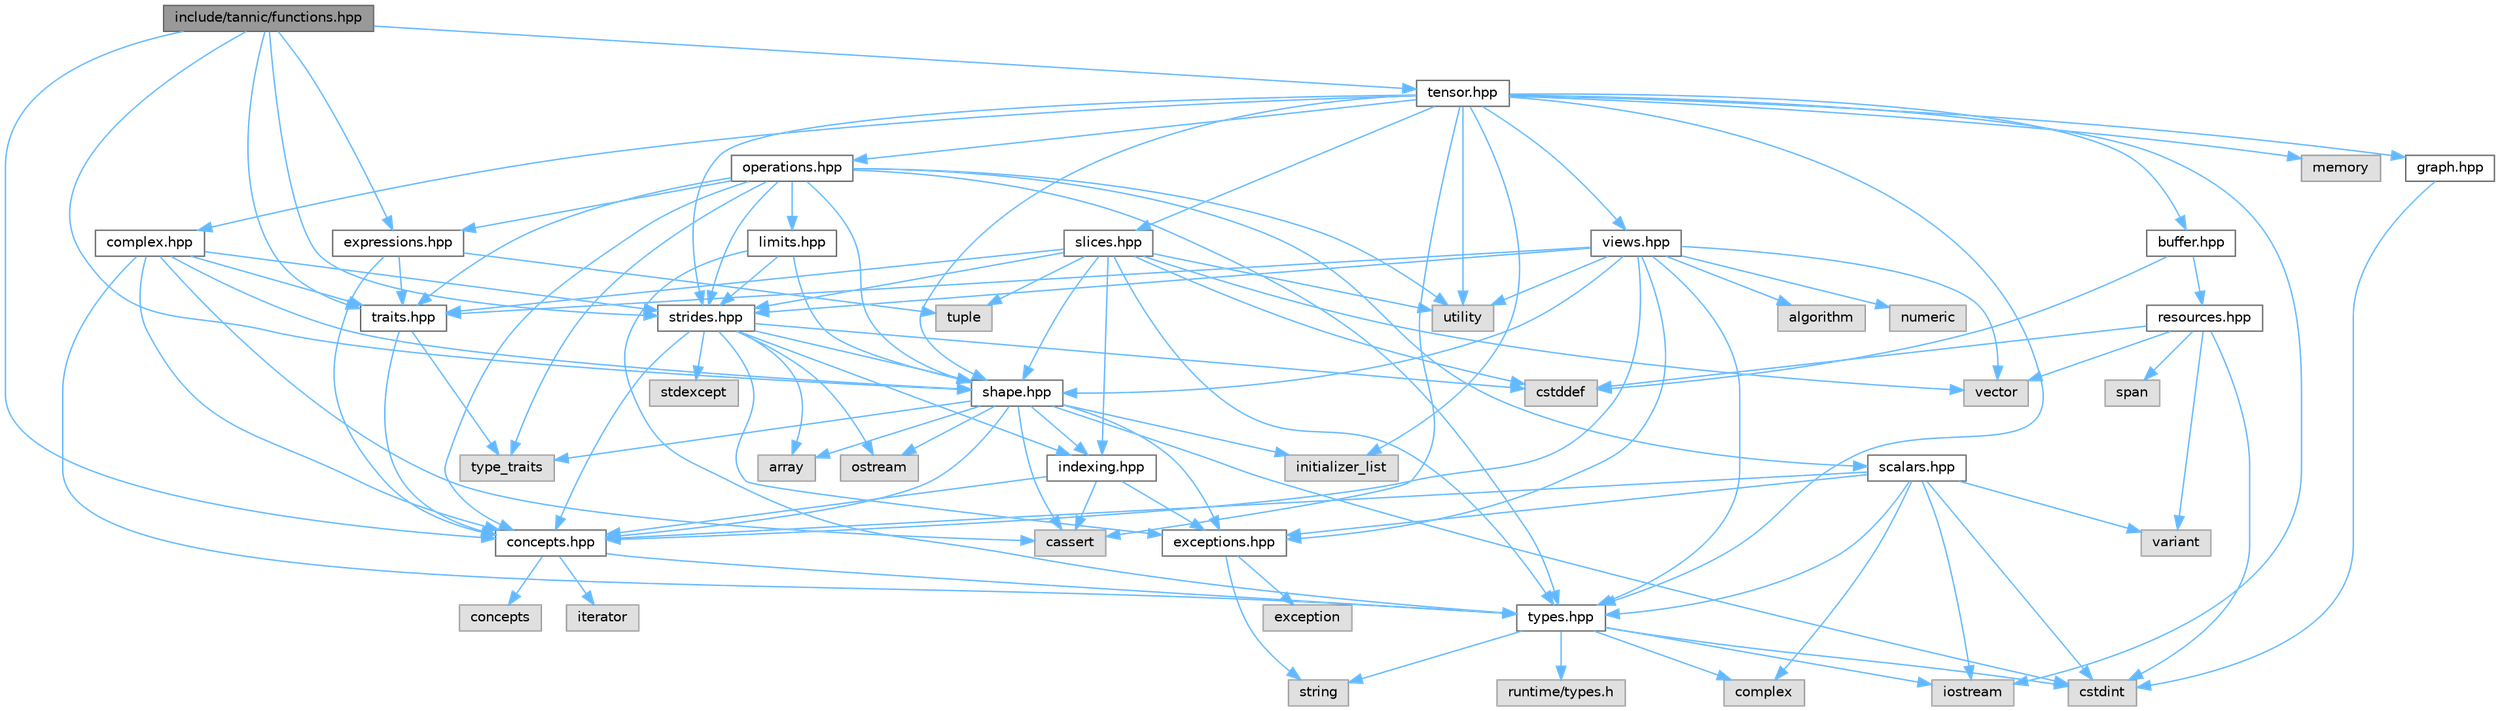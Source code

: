 digraph "include/tannic/functions.hpp"
{
 // LATEX_PDF_SIZE
  bgcolor="transparent";
  edge [fontname=Helvetica,fontsize=10,labelfontname=Helvetica,labelfontsize=10];
  node [fontname=Helvetica,fontsize=10,shape=box,height=0.2,width=0.4];
  Node1 [id="Node000001",label="include/tannic/functions.hpp",height=0.2,width=0.4,color="gray40", fillcolor="grey60", style="filled", fontcolor="black",tooltip="Defines mathematical function operations for tensor expressions."];
  Node1 -> Node2 [id="edge109_Node000001_Node000002",color="steelblue1",style="solid",tooltip=" "];
  Node2 [id="Node000002",label="concepts.hpp",height=0.2,width=0.4,color="grey40", fillcolor="white", style="filled",URL="$d7/dd8/concepts_8hpp.html",tooltip="Defines core C++20 concepts used throughout the Tannic Tensor Library."];
  Node2 -> Node3 [id="edge110_Node000002_Node000003",color="steelblue1",style="solid",tooltip=" "];
  Node3 [id="Node000003",label="concepts",height=0.2,width=0.4,color="grey60", fillcolor="#E0E0E0", style="filled",tooltip=" "];
  Node2 -> Node4 [id="edge111_Node000002_Node000004",color="steelblue1",style="solid",tooltip=" "];
  Node4 [id="Node000004",label="iterator",height=0.2,width=0.4,color="grey60", fillcolor="#E0E0E0", style="filled",tooltip=" "];
  Node2 -> Node5 [id="edge112_Node000002_Node000005",color="steelblue1",style="solid",tooltip=" "];
  Node5 [id="Node000005",label="types.hpp",height=0.2,width=0.4,color="grey40", fillcolor="white", style="filled",URL="$dd/de3/types_8hpp.html",tooltip="Core type system for the Tannic Tensor Library."];
  Node5 -> Node6 [id="edge113_Node000005_Node000006",color="steelblue1",style="solid",tooltip=" "];
  Node6 [id="Node000006",label="iostream",height=0.2,width=0.4,color="grey60", fillcolor="#E0E0E0", style="filled",tooltip=" "];
  Node5 -> Node7 [id="edge114_Node000005_Node000007",color="steelblue1",style="solid",tooltip=" "];
  Node7 [id="Node000007",label="cstdint",height=0.2,width=0.4,color="grey60", fillcolor="#E0E0E0", style="filled",tooltip=" "];
  Node5 -> Node8 [id="edge115_Node000005_Node000008",color="steelblue1",style="solid",tooltip=" "];
  Node8 [id="Node000008",label="string",height=0.2,width=0.4,color="grey60", fillcolor="#E0E0E0", style="filled",tooltip=" "];
  Node5 -> Node9 [id="edge116_Node000005_Node000009",color="steelblue1",style="solid",tooltip=" "];
  Node9 [id="Node000009",label="complex",height=0.2,width=0.4,color="grey60", fillcolor="#E0E0E0", style="filled",tooltip=" "];
  Node5 -> Node10 [id="edge117_Node000005_Node000010",color="steelblue1",style="solid",tooltip=" "];
  Node10 [id="Node000010",label="runtime/types.h",height=0.2,width=0.4,color="grey60", fillcolor="#E0E0E0", style="filled",tooltip=" "];
  Node1 -> Node11 [id="edge118_Node000001_Node000011",color="steelblue1",style="solid",tooltip=" "];
  Node11 [id="Node000011",label="expressions.hpp",height=0.2,width=0.4,color="grey40", fillcolor="white", style="filled",URL="$d5/d8b/expressions_8hpp.html",tooltip=" "];
  Node11 -> Node12 [id="edge119_Node000011_Node000012",color="steelblue1",style="solid",tooltip=" "];
  Node12 [id="Node000012",label="tuple",height=0.2,width=0.4,color="grey60", fillcolor="#E0E0E0", style="filled",tooltip=" "];
  Node11 -> Node13 [id="edge120_Node000011_Node000013",color="steelblue1",style="solid",tooltip=" "];
  Node13 [id="Node000013",label="traits.hpp",height=0.2,width=0.4,color="grey40", fillcolor="white", style="filled",URL="$df/d73/traits_8hpp.html",tooltip=" "];
  Node13 -> Node14 [id="edge121_Node000013_Node000014",color="steelblue1",style="solid",tooltip=" "];
  Node14 [id="Node000014",label="type_traits",height=0.2,width=0.4,color="grey60", fillcolor="#E0E0E0", style="filled",tooltip=" "];
  Node13 -> Node2 [id="edge122_Node000013_Node000002",color="steelblue1",style="solid",tooltip=" "];
  Node11 -> Node2 [id="edge123_Node000011_Node000002",color="steelblue1",style="solid",tooltip=" "];
  Node1 -> Node13 [id="edge124_Node000001_Node000013",color="steelblue1",style="solid",tooltip=" "];
  Node1 -> Node15 [id="edge125_Node000001_Node000015",color="steelblue1",style="solid",tooltip=" "];
  Node15 [id="Node000015",label="shape.hpp",height=0.2,width=0.4,color="grey40", fillcolor="white", style="filled",URL="$d3/d30/shape_8hpp.html",tooltip="Defines the Shape class for representing tensor dimensions."];
  Node15 -> Node14 [id="edge126_Node000015_Node000014",color="steelblue1",style="solid",tooltip=" "];
  Node15 -> Node16 [id="edge127_Node000015_Node000016",color="steelblue1",style="solid",tooltip=" "];
  Node16 [id="Node000016",label="array",height=0.2,width=0.4,color="grey60", fillcolor="#E0E0E0", style="filled",tooltip=" "];
  Node15 -> Node7 [id="edge128_Node000015_Node000007",color="steelblue1",style="solid",tooltip=" "];
  Node15 -> Node17 [id="edge129_Node000015_Node000017",color="steelblue1",style="solid",tooltip=" "];
  Node17 [id="Node000017",label="cassert",height=0.2,width=0.4,color="grey60", fillcolor="#E0E0E0", style="filled",tooltip=" "];
  Node15 -> Node18 [id="edge130_Node000015_Node000018",color="steelblue1",style="solid",tooltip=" "];
  Node18 [id="Node000018",label="initializer_list",height=0.2,width=0.4,color="grey60", fillcolor="#E0E0E0", style="filled",tooltip=" "];
  Node15 -> Node19 [id="edge131_Node000015_Node000019",color="steelblue1",style="solid",tooltip=" "];
  Node19 [id="Node000019",label="ostream",height=0.2,width=0.4,color="grey60", fillcolor="#E0E0E0", style="filled",tooltip=" "];
  Node15 -> Node2 [id="edge132_Node000015_Node000002",color="steelblue1",style="solid",tooltip=" "];
  Node15 -> Node20 [id="edge133_Node000015_Node000020",color="steelblue1",style="solid",tooltip=" "];
  Node20 [id="Node000020",label="indexing.hpp",height=0.2,width=0.4,color="grey40", fillcolor="white", style="filled",URL="$d7/d1d/indexing_8hpp.html",tooltip="Utilities for index normalization and slicing ranges in the Tannic Tensor Library."];
  Node20 -> Node17 [id="edge134_Node000020_Node000017",color="steelblue1",style="solid",tooltip=" "];
  Node20 -> Node2 [id="edge135_Node000020_Node000002",color="steelblue1",style="solid",tooltip=" "];
  Node20 -> Node21 [id="edge136_Node000020_Node000021",color="steelblue1",style="solid",tooltip=" "];
  Node21 [id="Node000021",label="exceptions.hpp",height=0.2,width=0.4,color="grey40", fillcolor="white", style="filled",URL="$da/d49/exceptions_8hpp.html",tooltip="Defines the exceptions used in the library."];
  Node21 -> Node22 [id="edge137_Node000021_Node000022",color="steelblue1",style="solid",tooltip=" "];
  Node22 [id="Node000022",label="exception",height=0.2,width=0.4,color="grey60", fillcolor="#E0E0E0", style="filled",tooltip=" "];
  Node21 -> Node8 [id="edge138_Node000021_Node000008",color="steelblue1",style="solid",tooltip=" "];
  Node15 -> Node21 [id="edge139_Node000015_Node000021",color="steelblue1",style="solid",tooltip=" "];
  Node1 -> Node23 [id="edge140_Node000001_Node000023",color="steelblue1",style="solid",tooltip=" "];
  Node23 [id="Node000023",label="strides.hpp",height=0.2,width=0.4,color="grey40", fillcolor="white", style="filled",URL="$d7/d08/strides_8hpp.html",tooltip="Memory layout specification for tensor dimensions in the Tannic Tensor Library."];
  Node23 -> Node16 [id="edge141_Node000023_Node000016",color="steelblue1",style="solid",tooltip=" "];
  Node23 -> Node24 [id="edge142_Node000023_Node000024",color="steelblue1",style="solid",tooltip=" "];
  Node24 [id="Node000024",label="cstddef",height=0.2,width=0.4,color="grey60", fillcolor="#E0E0E0", style="filled",tooltip=" "];
  Node23 -> Node25 [id="edge143_Node000023_Node000025",color="steelblue1",style="solid",tooltip=" "];
  Node25 [id="Node000025",label="stdexcept",height=0.2,width=0.4,color="grey60", fillcolor="#E0E0E0", style="filled",tooltip=" "];
  Node23 -> Node19 [id="edge144_Node000023_Node000019",color="steelblue1",style="solid",tooltip=" "];
  Node23 -> Node2 [id="edge145_Node000023_Node000002",color="steelblue1",style="solid",tooltip=" "];
  Node23 -> Node15 [id="edge146_Node000023_Node000015",color="steelblue1",style="solid",tooltip=" "];
  Node23 -> Node20 [id="edge147_Node000023_Node000020",color="steelblue1",style="solid",tooltip=" "];
  Node23 -> Node21 [id="edge148_Node000023_Node000021",color="steelblue1",style="solid",tooltip=" "];
  Node1 -> Node26 [id="edge149_Node000001_Node000026",color="steelblue1",style="solid",tooltip=" "];
  Node26 [id="Node000026",label="tensor.hpp",height=0.2,width=0.4,color="grey40", fillcolor="white", style="filled",URL="$d3/d8b/tensor_8hpp.html",tooltip="Core multidimensional tensor class for the Tannic Tensor Library."];
  Node26 -> Node6 [id="edge150_Node000026_Node000006",color="steelblue1",style="solid",tooltip=" "];
  Node26 -> Node27 [id="edge151_Node000026_Node000027",color="steelblue1",style="solid",tooltip=" "];
  Node27 [id="Node000027",label="memory",height=0.2,width=0.4,color="grey60", fillcolor="#E0E0E0", style="filled",tooltip=" "];
  Node26 -> Node17 [id="edge152_Node000026_Node000017",color="steelblue1",style="solid",tooltip=" "];
  Node26 -> Node28 [id="edge153_Node000026_Node000028",color="steelblue1",style="solid",tooltip=" "];
  Node28 [id="Node000028",label="utility",height=0.2,width=0.4,color="grey60", fillcolor="#E0E0E0", style="filled",tooltip=" "];
  Node26 -> Node18 [id="edge154_Node000026_Node000018",color="steelblue1",style="solid",tooltip=" "];
  Node26 -> Node5 [id="edge155_Node000026_Node000005",color="steelblue1",style="solid",tooltip=" "];
  Node26 -> Node15 [id="edge156_Node000026_Node000015",color="steelblue1",style="solid",tooltip=" "];
  Node26 -> Node23 [id="edge157_Node000026_Node000023",color="steelblue1",style="solid",tooltip=" "];
  Node26 -> Node29 [id="edge158_Node000026_Node000029",color="steelblue1",style="solid",tooltip=" "];
  Node29 [id="Node000029",label="buffer.hpp",height=0.2,width=0.4,color="grey40", fillcolor="white", style="filled",URL="$da/d1d/buffer_8hpp.html",tooltip="Memory buffer management for tensor storage."];
  Node29 -> Node24 [id="edge159_Node000029_Node000024",color="steelblue1",style="solid",tooltip=" "];
  Node29 -> Node30 [id="edge160_Node000029_Node000030",color="steelblue1",style="solid",tooltip=" "];
  Node30 [id="Node000030",label="resources.hpp",height=0.2,width=0.4,color="grey40", fillcolor="white", style="filled",URL="$d1/dee/resources_8hpp.html",tooltip="Memory resource management for heterogeneous computing."];
  Node30 -> Node7 [id="edge161_Node000030_Node000007",color="steelblue1",style="solid",tooltip=" "];
  Node30 -> Node24 [id="edge162_Node000030_Node000024",color="steelblue1",style="solid",tooltip=" "];
  Node30 -> Node31 [id="edge163_Node000030_Node000031",color="steelblue1",style="solid",tooltip=" "];
  Node31 [id="Node000031",label="span",height=0.2,width=0.4,color="grey60", fillcolor="#E0E0E0", style="filled",tooltip=" "];
  Node30 -> Node32 [id="edge164_Node000030_Node000032",color="steelblue1",style="solid",tooltip=" "];
  Node32 [id="Node000032",label="vector",height=0.2,width=0.4,color="grey60", fillcolor="#E0E0E0", style="filled",tooltip=" "];
  Node30 -> Node33 [id="edge165_Node000030_Node000033",color="steelblue1",style="solid",tooltip=" "];
  Node33 [id="Node000033",label="variant",height=0.2,width=0.4,color="grey60", fillcolor="#E0E0E0", style="filled",tooltip=" "];
  Node26 -> Node34 [id="edge166_Node000026_Node000034",color="steelblue1",style="solid",tooltip=" "];
  Node34 [id="Node000034",label="slices.hpp",height=0.2,width=0.4,color="grey40", fillcolor="white", style="filled",URL="$d4/d71/slices_8hpp.html",tooltip="Implements tensor slicing for expression templates in the Tannic Tensor Library."];
  Node34 -> Node12 [id="edge167_Node000034_Node000012",color="steelblue1",style="solid",tooltip=" "];
  Node34 -> Node28 [id="edge168_Node000034_Node000028",color="steelblue1",style="solid",tooltip=" "];
  Node34 -> Node24 [id="edge169_Node000034_Node000024",color="steelblue1",style="solid",tooltip=" "];
  Node34 -> Node32 [id="edge170_Node000034_Node000032",color="steelblue1",style="solid",tooltip=" "];
  Node34 -> Node5 [id="edge171_Node000034_Node000005",color="steelblue1",style="solid",tooltip=" "];
  Node34 -> Node13 [id="edge172_Node000034_Node000013",color="steelblue1",style="solid",tooltip=" "];
  Node34 -> Node15 [id="edge173_Node000034_Node000015",color="steelblue1",style="solid",tooltip=" "];
  Node34 -> Node23 [id="edge174_Node000034_Node000023",color="steelblue1",style="solid",tooltip=" "];
  Node34 -> Node20 [id="edge175_Node000034_Node000020",color="steelblue1",style="solid",tooltip=" "];
  Node26 -> Node35 [id="edge176_Node000026_Node000035",color="steelblue1",style="solid",tooltip=" "];
  Node35 [id="Node000035",label="views.hpp",height=0.2,width=0.4,color="grey40", fillcolor="white", style="filled",URL="$de/d49/views_8hpp.html",tooltip="Implements views for tensors in the Tannic Tensor Library."];
  Node35 -> Node28 [id="edge177_Node000035_Node000028",color="steelblue1",style="solid",tooltip=" "];
  Node35 -> Node36 [id="edge178_Node000035_Node000036",color="steelblue1",style="solid",tooltip=" "];
  Node36 [id="Node000036",label="algorithm",height=0.2,width=0.4,color="grey60", fillcolor="#E0E0E0", style="filled",tooltip=" "];
  Node35 -> Node37 [id="edge179_Node000035_Node000037",color="steelblue1",style="solid",tooltip=" "];
  Node37 [id="Node000037",label="numeric",height=0.2,width=0.4,color="grey60", fillcolor="#E0E0E0", style="filled",tooltip=" "];
  Node35 -> Node32 [id="edge180_Node000035_Node000032",color="steelblue1",style="solid",tooltip=" "];
  Node35 -> Node5 [id="edge181_Node000035_Node000005",color="steelblue1",style="solid",tooltip=" "];
  Node35 -> Node13 [id="edge182_Node000035_Node000013",color="steelblue1",style="solid",tooltip=" "];
  Node35 -> Node15 [id="edge183_Node000035_Node000015",color="steelblue1",style="solid",tooltip=" "];
  Node35 -> Node23 [id="edge184_Node000035_Node000023",color="steelblue1",style="solid",tooltip=" "];
  Node35 -> Node2 [id="edge185_Node000035_Node000002",color="steelblue1",style="solid",tooltip=" "];
  Node35 -> Node21 [id="edge186_Node000035_Node000021",color="steelblue1",style="solid",tooltip=" "];
  Node26 -> Node38 [id="edge187_Node000026_Node000038",color="steelblue1",style="solid",tooltip=" "];
  Node38 [id="Node000038",label="operations.hpp",height=0.2,width=0.4,color="grey40", fillcolor="white", style="filled",URL="$d6/d00/operations_8hpp.html",tooltip="Defines expression templates tensor aritmetic operations."];
  Node38 -> Node28 [id="edge188_Node000038_Node000028",color="steelblue1",style="solid",tooltip=" "];
  Node38 -> Node14 [id="edge189_Node000038_Node000014",color="steelblue1",style="solid",tooltip=" "];
  Node38 -> Node2 [id="edge190_Node000038_Node000002",color="steelblue1",style="solid",tooltip=" "];
  Node38 -> Node11 [id="edge191_Node000038_Node000011",color="steelblue1",style="solid",tooltip=" "];
  Node38 -> Node5 [id="edge192_Node000038_Node000005",color="steelblue1",style="solid",tooltip=" "];
  Node38 -> Node15 [id="edge193_Node000038_Node000015",color="steelblue1",style="solid",tooltip=" "];
  Node38 -> Node23 [id="edge194_Node000038_Node000023",color="steelblue1",style="solid",tooltip=" "];
  Node38 -> Node13 [id="edge195_Node000038_Node000013",color="steelblue1",style="solid",tooltip=" "];
  Node38 -> Node39 [id="edge196_Node000038_Node000039",color="steelblue1",style="solid",tooltip=" "];
  Node39 [id="Node000039",label="scalars.hpp",height=0.2,width=0.4,color="grey40", fillcolor="white", style="filled",URL="$d3/d3c/scalars_8hpp.html",tooltip=" "];
  Node39 -> Node6 [id="edge197_Node000039_Node000006",color="steelblue1",style="solid",tooltip=" "];
  Node39 -> Node33 [id="edge198_Node000039_Node000033",color="steelblue1",style="solid",tooltip=" "];
  Node39 -> Node9 [id="edge199_Node000039_Node000009",color="steelblue1",style="solid",tooltip=" "];
  Node39 -> Node7 [id="edge200_Node000039_Node000007",color="steelblue1",style="solid",tooltip=" "];
  Node39 -> Node5 [id="edge201_Node000039_Node000005",color="steelblue1",style="solid",tooltip=" "];
  Node39 -> Node2 [id="edge202_Node000039_Node000002",color="steelblue1",style="solid",tooltip=" "];
  Node39 -> Node21 [id="edge203_Node000039_Node000021",color="steelblue1",style="solid",tooltip=" "];
  Node38 -> Node40 [id="edge204_Node000038_Node000040",color="steelblue1",style="solid",tooltip=" "];
  Node40 [id="Node000040",label="limits.hpp",height=0.2,width=0.4,color="grey40", fillcolor="white", style="filled",URL="$d7/df0/limits_8hpp.html",tooltip=" "];
  Node40 -> Node5 [id="edge205_Node000040_Node000005",color="steelblue1",style="solid",tooltip=" "];
  Node40 -> Node15 [id="edge206_Node000040_Node000015",color="steelblue1",style="solid",tooltip=" "];
  Node40 -> Node23 [id="edge207_Node000040_Node000023",color="steelblue1",style="solid",tooltip=" "];
  Node26 -> Node41 [id="edge208_Node000026_Node000041",color="steelblue1",style="solid",tooltip=" "];
  Node41 [id="Node000041",label="complex.hpp",height=0.2,width=0.4,color="grey40", fillcolor="white", style="filled",URL="$db/dd8/complex_8hpp.html",tooltip="Complex number operations for the Tannic Tensor Library."];
  Node41 -> Node2 [id="edge209_Node000041_Node000002",color="steelblue1",style="solid",tooltip=" "];
  Node41 -> Node5 [id="edge210_Node000041_Node000005",color="steelblue1",style="solid",tooltip=" "];
  Node41 -> Node15 [id="edge211_Node000041_Node000015",color="steelblue1",style="solid",tooltip=" "];
  Node41 -> Node23 [id="edge212_Node000041_Node000023",color="steelblue1",style="solid",tooltip=" "];
  Node41 -> Node13 [id="edge213_Node000041_Node000013",color="steelblue1",style="solid",tooltip=" "];
  Node41 -> Node17 [id="edge214_Node000041_Node000017",color="steelblue1",style="solid",tooltip=" "];
  Node26 -> Node42 [id="edge215_Node000026_Node000042",color="steelblue1",style="solid",tooltip=" "];
  Node42 [id="Node000042",label="graph.hpp",height=0.2,width=0.4,color="grey40", fillcolor="white", style="filled",URL="$d9/de9/graph_8hpp.html",tooltip=" "];
  Node42 -> Node7 [id="edge216_Node000042_Node000007",color="steelblue1",style="solid",tooltip=" "];
}
